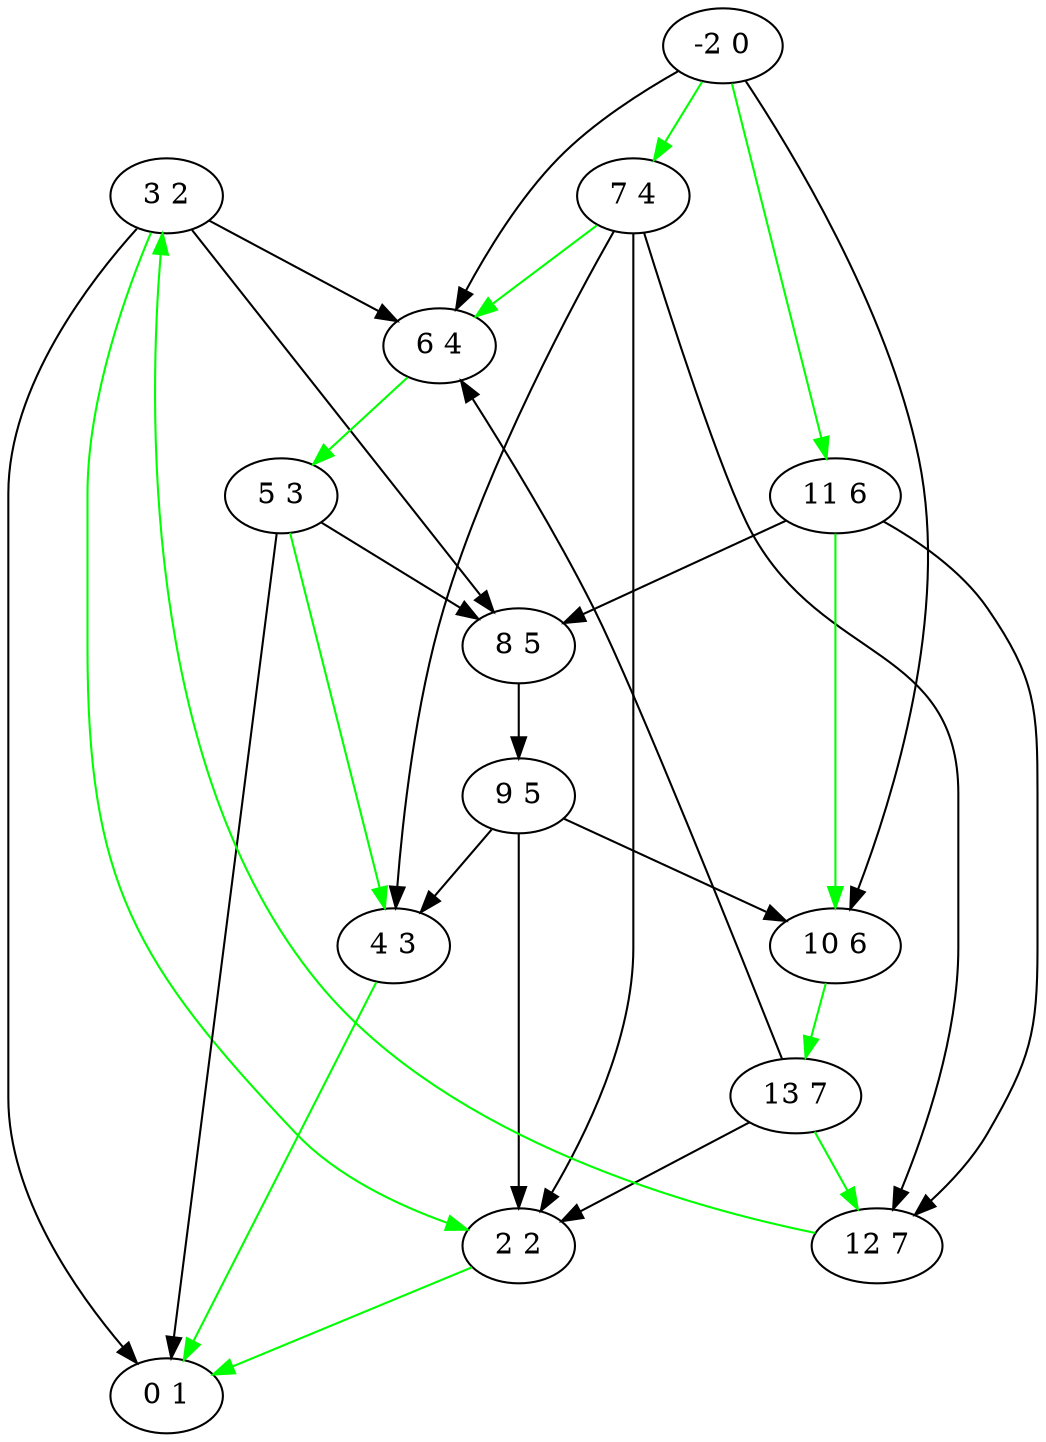 digraph 4 {
	"0 1";
	"3 2";
	"2 2";
	"5 3";
	"4 3";
	"7 4";
	"6 4";
	"9 5";
	"8 5";
	"11 6";
	"10 6";
	"13 7";
	"12 7";
	"-2 0";
	"3 2" -> "0 1";
	"5 3" -> "0 1";
	"2 2" -> "0 1" [dir = forward color = "green"];
	"4 3" -> "0 1" [dir = forward color = "green"];
	"12 7" -> "3 2" [dir = forward color = "green"];
	"9 5" -> "2 2";
	"3 2" -> "2 2" [dir = forward color = "green"];
	"13 7" -> "2 2";
	"7 4" -> "2 2";
	"6 4" -> "5 3" [dir = forward color = "green"];
	"5 3" -> "4 3" [dir = forward color = "green"];
	"7 4" -> "4 3";
	"9 5" -> "4 3";
	"-2 0" -> "7 4" [dir = forward color = "green"];
	"7 4" -> "6 4" [dir = forward color = "green"];
	"-2 0" -> "6 4";
	"13 7" -> "6 4";
	"3 2" -> "6 4";
	"8 5" -> "9 5";
	"5 3" -> "8 5";
	"11 6" -> "8 5";
	"3 2" -> "8 5";
	"-2 0" -> "11 6" [dir = forward color = "green"];
	"9 5" -> "10 6";
	"11 6" -> "10 6" [dir = forward color = "green"];
	"-2 0" -> "10 6";
	"10 6" -> "13 7" [dir = forward color = "green"];
	"7 4" -> "12 7";
	"13 7" -> "12 7" [dir = forward color = "green"];
	"11 6" -> "12 7";
	}
